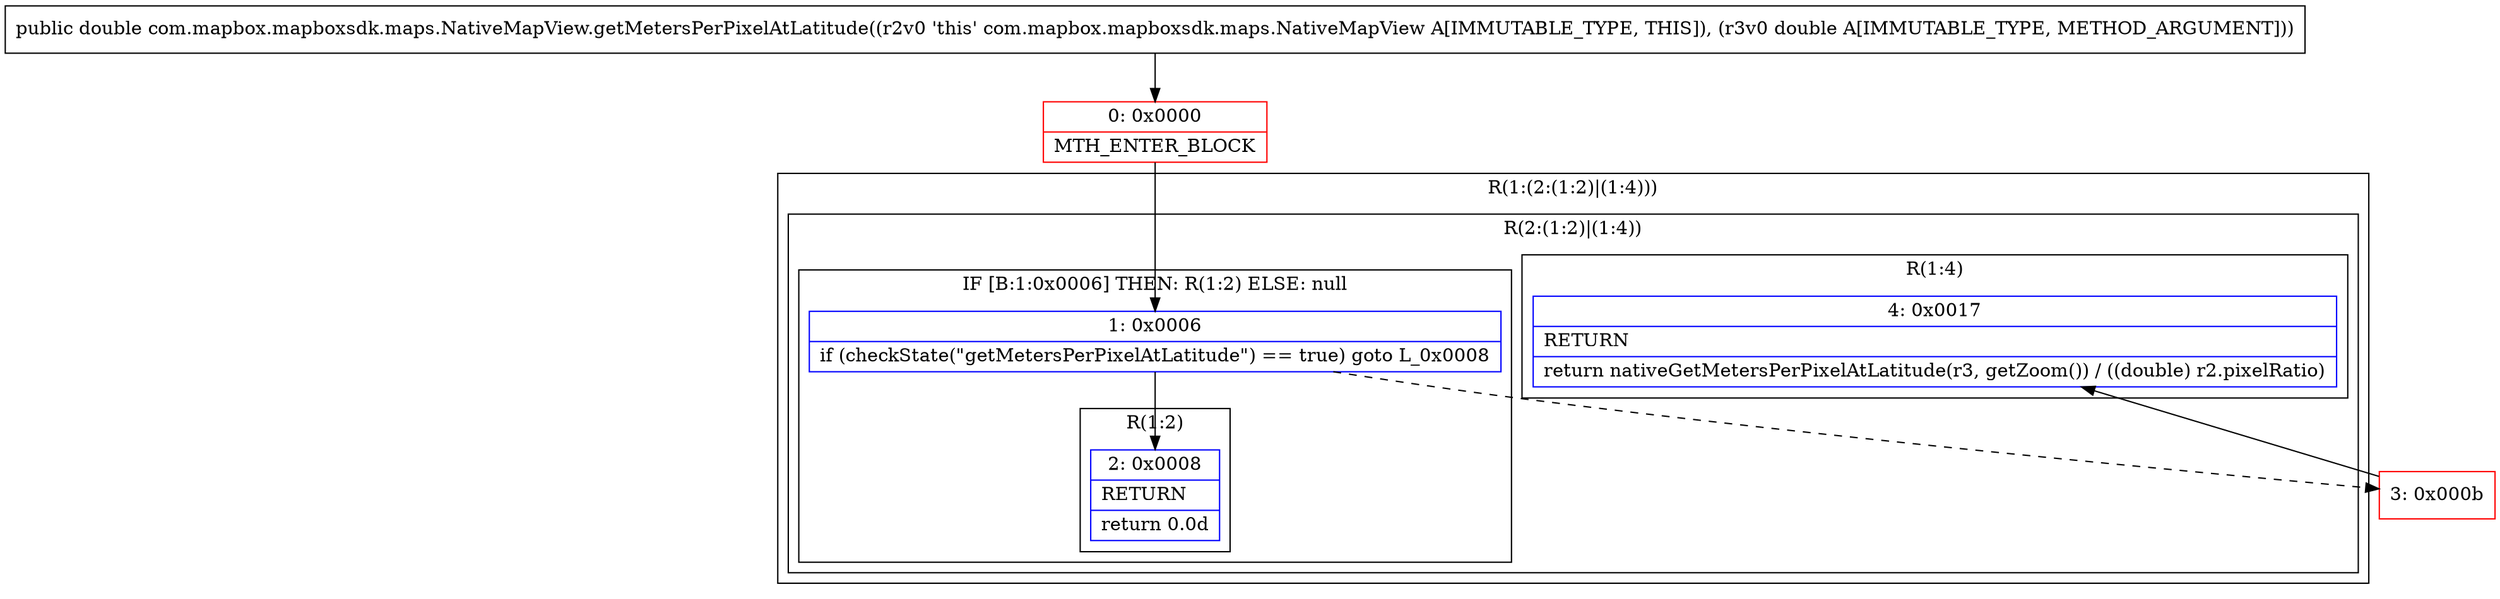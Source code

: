 digraph "CFG forcom.mapbox.mapboxsdk.maps.NativeMapView.getMetersPerPixelAtLatitude(D)D" {
subgraph cluster_Region_100780881 {
label = "R(1:(2:(1:2)|(1:4)))";
node [shape=record,color=blue];
subgraph cluster_Region_1675460270 {
label = "R(2:(1:2)|(1:4))";
node [shape=record,color=blue];
subgraph cluster_IfRegion_1226239050 {
label = "IF [B:1:0x0006] THEN: R(1:2) ELSE: null";
node [shape=record,color=blue];
Node_1 [shape=record,label="{1\:\ 0x0006|if (checkState(\"getMetersPerPixelAtLatitude\") == true) goto L_0x0008\l}"];
subgraph cluster_Region_153270290 {
label = "R(1:2)";
node [shape=record,color=blue];
Node_2 [shape=record,label="{2\:\ 0x0008|RETURN\l|return 0.0d\l}"];
}
}
subgraph cluster_Region_24228132 {
label = "R(1:4)";
node [shape=record,color=blue];
Node_4 [shape=record,label="{4\:\ 0x0017|RETURN\l|return nativeGetMetersPerPixelAtLatitude(r3, getZoom()) \/ ((double) r2.pixelRatio)\l}"];
}
}
}
Node_0 [shape=record,color=red,label="{0\:\ 0x0000|MTH_ENTER_BLOCK\l}"];
Node_3 [shape=record,color=red,label="{3\:\ 0x000b}"];
MethodNode[shape=record,label="{public double com.mapbox.mapboxsdk.maps.NativeMapView.getMetersPerPixelAtLatitude((r2v0 'this' com.mapbox.mapboxsdk.maps.NativeMapView A[IMMUTABLE_TYPE, THIS]), (r3v0 double A[IMMUTABLE_TYPE, METHOD_ARGUMENT])) }"];
MethodNode -> Node_0;
Node_1 -> Node_2;
Node_1 -> Node_3[style=dashed];
Node_0 -> Node_1;
Node_3 -> Node_4;
}

